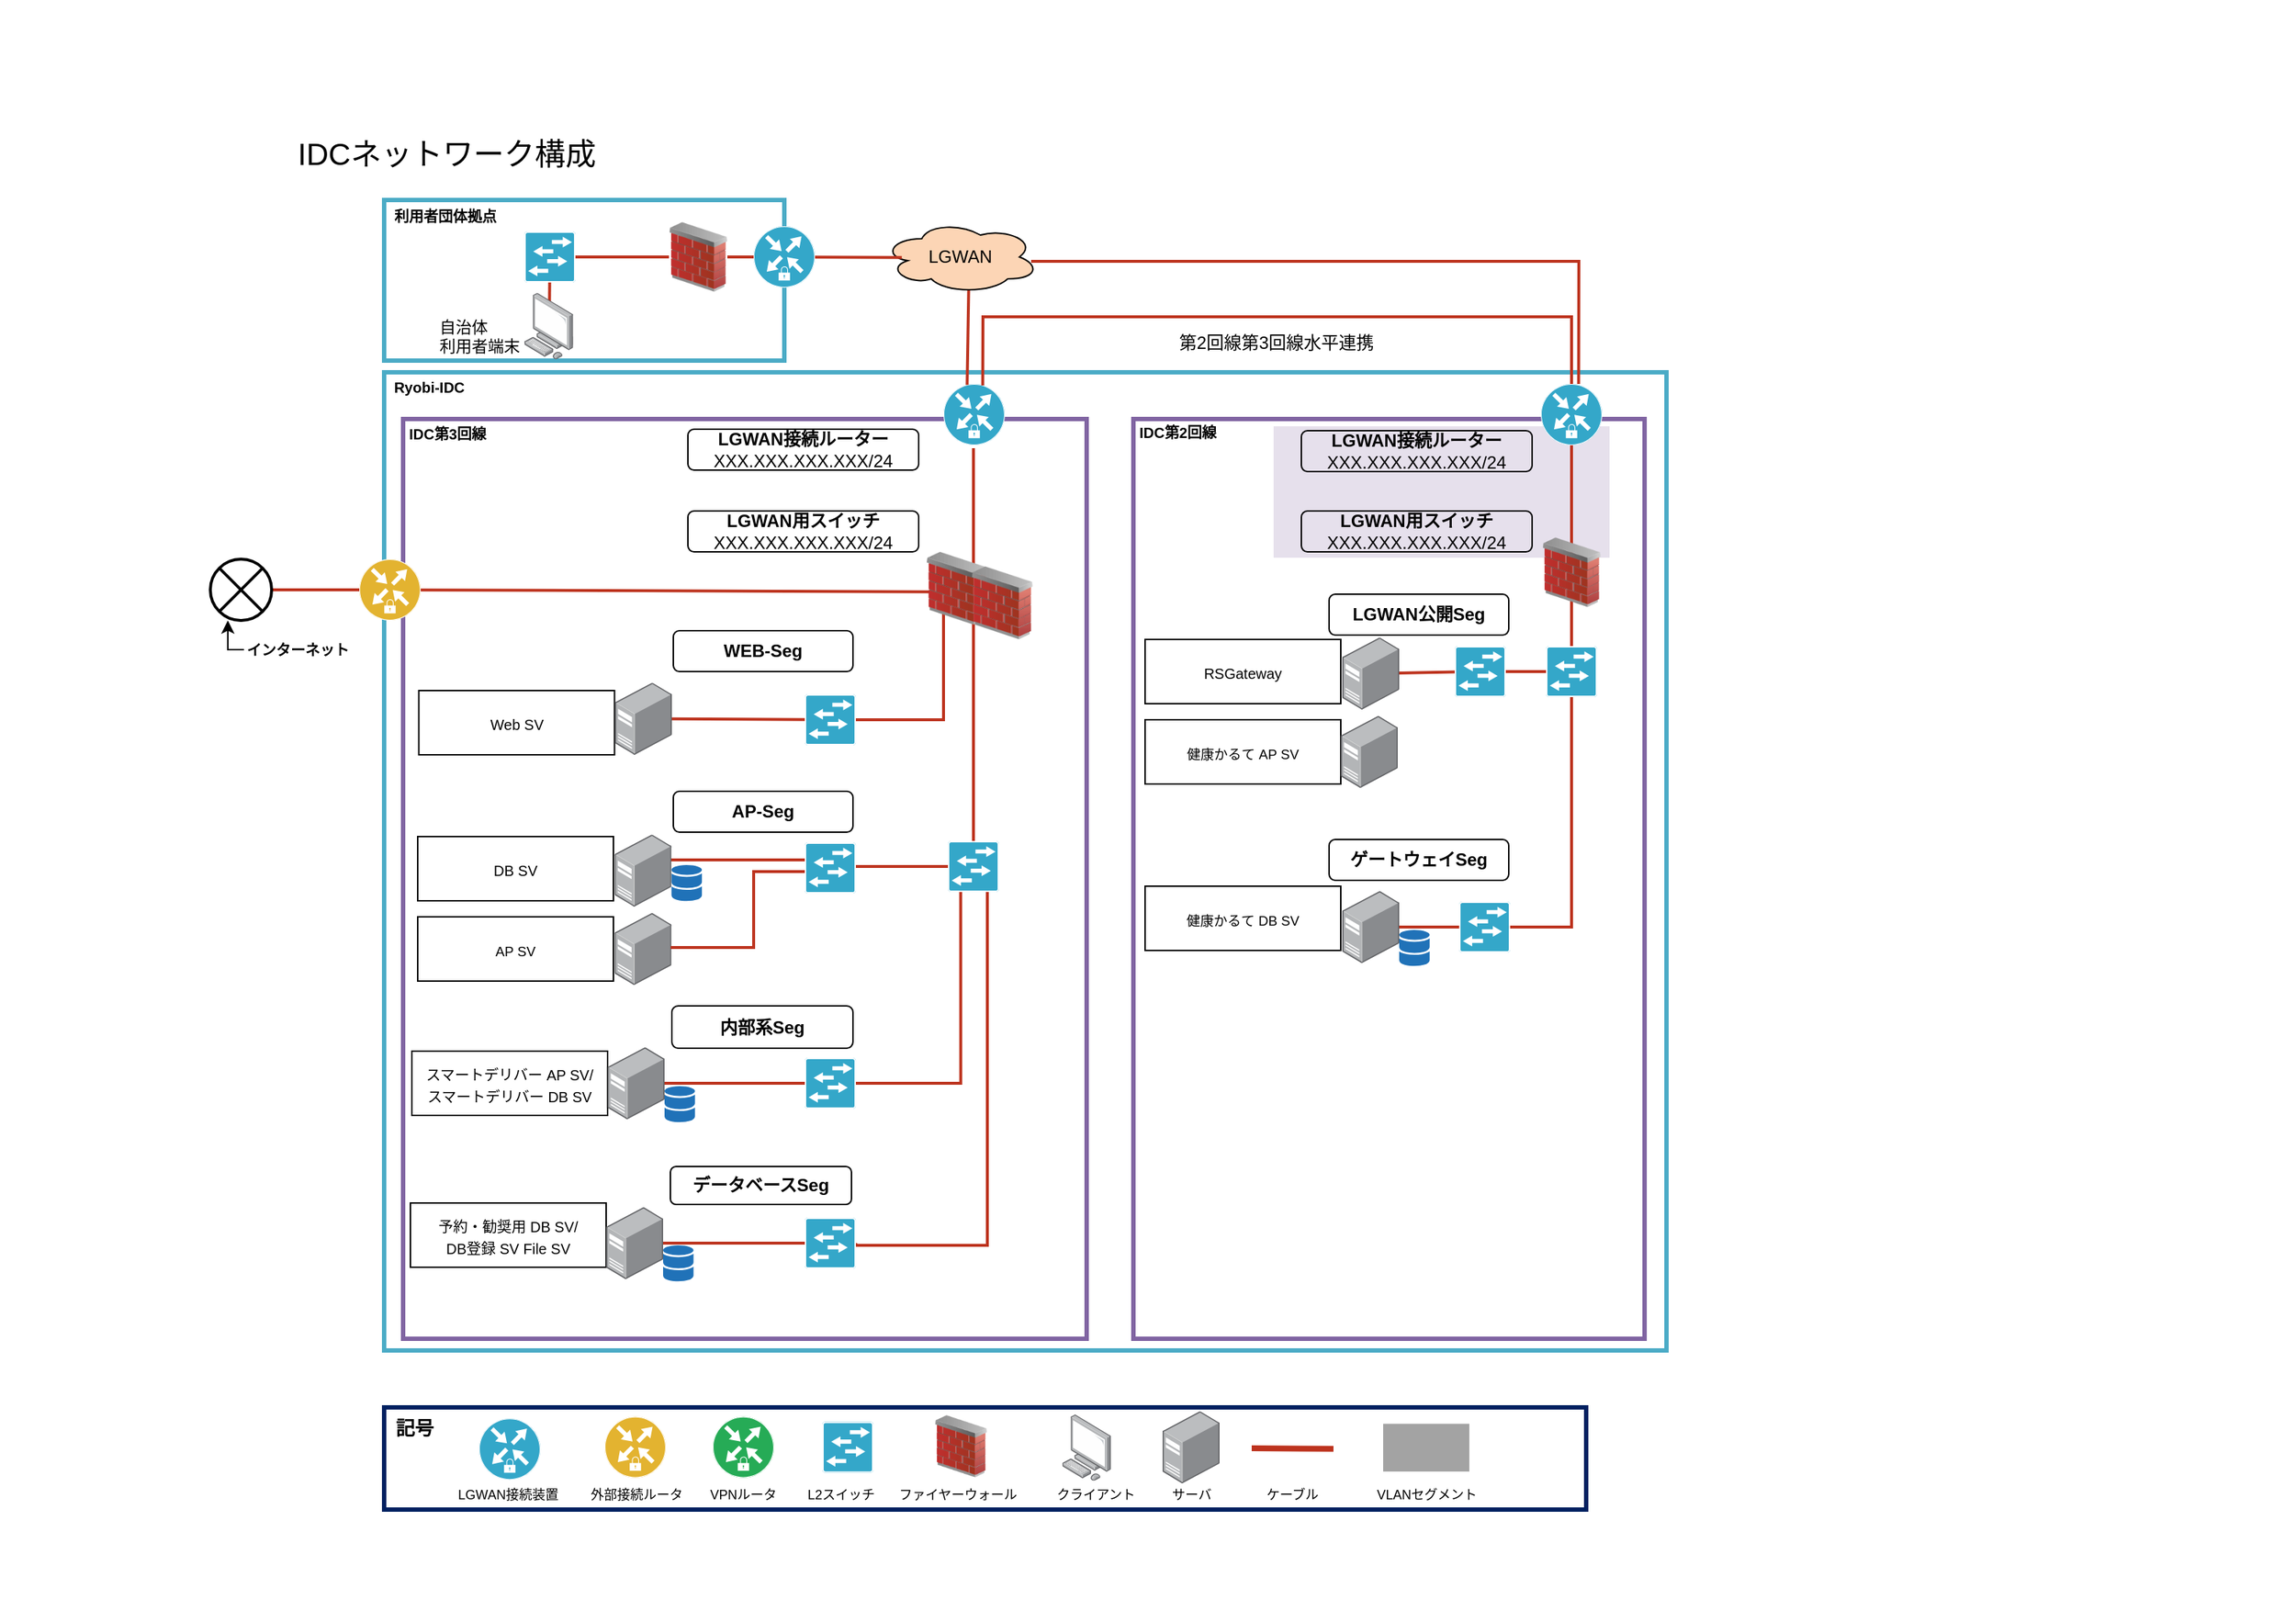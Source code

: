 <mxfile version="13.9.6" type="github" pages="2">
  <diagram id="RhNwpHxtQoxcASFuceVv" name="ページ1">
    <mxGraphModel dx="2591" dy="1541" grid="1" gridSize="10" guides="1" tooltips="1" connect="1" arrows="1" fold="1" page="1" pageScale="1" pageWidth="1169" pageHeight="827" math="0" shadow="0">
      <root>
        <mxCell id="0" />
        <mxCell id="6kTqmYZwAP6JfUDktnWI-184" value="background" style="locked=1;" parent="0" />
        <mxCell id="6kTqmYZwAP6JfUDktnWI-185" value="" style="rounded=0;whiteSpace=wrap;html=1;aspect=fixed;strokeColor=none;" parent="6kTqmYZwAP6JfUDktnWI-184" vertex="1">
          <mxGeometry x="-186" y="-77" width="1570.65" height="1110" as="geometry" />
        </mxCell>
        <mxCell id="1" style="locked=1;" parent="0" />
        <mxCell id="3" value="" style="rounded=0;whiteSpace=wrap;html=1;fillColor=#FFFFFF;strokeWidth=3;strokeColor=#4BABC6;" parent="1" vertex="1">
          <mxGeometry x="77" y="60" width="274" height="110" as="geometry" />
        </mxCell>
        <mxCell id="5" value="" style="rounded=0;whiteSpace=wrap;html=1;strokeColor=none;fillColor=#fcd5b5;" parent="1" vertex="1">
          <mxGeometry x="596" y="328" width="253" height="150" as="geometry" />
        </mxCell>
        <mxCell id="6" value="" style="rounded=0;whiteSpace=wrap;html=1;strokeColor=none;fillColor=#FF9900;" parent="1" vertex="1">
          <mxGeometry x="596" y="497" width="254" height="100" as="geometry" />
        </mxCell>
        <mxCell id="9" value="" style="rounded=0;whiteSpace=wrap;html=1;fillColor=#FFCCFF;strokeColor=none;" parent="1" vertex="1">
          <mxGeometry x="93.0" y="609" width="307" height="103" as="geometry" />
        </mxCell>
        <mxCell id="10" value="" style="rounded=0;whiteSpace=wrap;html=1;strokeColor=none;fillColor=#c6d9f1;" parent="1" vertex="1">
          <mxGeometry x="93" y="720" width="307" height="90" as="geometry" />
        </mxCell>
        <mxCell id="15" value="" style="rounded=0;whiteSpace=wrap;html=1;strokeWidth=3;strokeColor=#002060;" parent="1" vertex="1">
          <mxGeometry x="77" y="887" width="823" height="70" as="geometry" />
        </mxCell>
        <mxCell id="y5laJgX6Hfwe9KbcmbMU-190" value="" style="points=[[0.5,0,0],[1,0.5,0],[0.5,1,0],[0,0.5,0],[0.145,0.145,0],[0.856,0.145,0],[0.855,0.856,0],[0.145,0.855,0]];verticalLabelPosition=bottom;html=1;verticalAlign=top;aspect=fixed;align=center;pointerEvents=1;shape=mxgraph.cisco19.rect;prIcon=secure_router;strokeColor=#FFFFFF;fillColor=#E3B330;" parent="1" vertex="1">
          <mxGeometry x="228" y="893.3" width="42" height="42" as="geometry" />
        </mxCell>
        <mxCell id="y5laJgX6Hfwe9KbcmbMU-191" value="&lt;font style=&quot;font-size: 9px&quot;&gt;外部接続ルータ&lt;/font&gt;" style="text;html=1;strokeColor=none;fillColor=none;align=center;verticalAlign=middle;whiteSpace=wrap;rounded=0;" parent="1" vertex="1">
          <mxGeometry x="210.13" y="937.55" width="79.75" height="16" as="geometry" />
        </mxCell>
        <mxCell id="23" value="" style="group;movable=0;resizable=0;rotatable=0;deletable=0;editable=0;connectable=0;" parent="1" vertex="1" connectable="0">
          <mxGeometry x="88" y="210" width="870" height="640" as="geometry" />
        </mxCell>
        <mxCell id="24" value="" style="rounded=0;whiteSpace=wrap;html=1;strokeWidth=3;strokeColor=#4BABC6;" parent="23" vertex="1">
          <mxGeometry x="-11" y="-32" width="878" height="670" as="geometry" />
        </mxCell>
        <mxCell id="25" value="" style="group" parent="23" vertex="1" connectable="0">
          <mxGeometry width="756" height="627" as="geometry" />
        </mxCell>
        <mxCell id="22" value="" style="rounded=0;whiteSpace=wrap;html=1;fillColor=#FFFFFF;strokeWidth=3;strokeColor=none;" parent="25" vertex="1">
          <mxGeometry x="481" y="461.5" width="5" height="164" as="geometry" />
        </mxCell>
        <mxCell id="11" value="" style="rounded=0;whiteSpace=wrap;html=1;strokeColor=none;fillColor=#e6e0ec;" parent="25" vertex="1">
          <mxGeometry x="170" y="5" width="232" height="90" as="geometry" />
        </mxCell>
        <mxCell id="BV9cXCDJLeDw8SgGFLzF-201" value="" style="rounded=0;whiteSpace=wrap;html=1;strokeColor=none;fillColor=#DDFFCF;" parent="25" vertex="1">
          <mxGeometry x="5" y="253" width="307" height="137" as="geometry" />
        </mxCell>
        <mxCell id="BV9cXCDJLeDw8SgGFLzF-213" value="" style="rounded=0;whiteSpace=wrap;html=1;strokeColor=none;fillColor=#FFD3CC;" parent="25" vertex="1">
          <mxGeometry x="5" y="143" width="307" height="100" as="geometry" />
        </mxCell>
        <mxCell id="14" value="" style="rounded=0;whiteSpace=wrap;html=1;fillColor=#FFFFFF;strokeWidth=3;strokeColor=#8064a2;fontStyle=1" parent="23" vertex="1">
          <mxGeometry x="502" width="350" height="630" as="geometry" />
        </mxCell>
        <mxCell id="4" value="" style="rounded=0;whiteSpace=wrap;html=1;strokeColor=none;fillColor=#e6e0ec;" parent="23" vertex="1">
          <mxGeometry x="598" y="5" width="230" height="90" as="geometry" />
        </mxCell>
        <mxCell id="KoD9onx4wLSx8zvZh8x2-185" value="" style="rounded=0;whiteSpace=wrap;html=1;fillColor=#FFFFFF;strokeWidth=3;strokeColor=#8064a2;fontStyle=1" parent="23" vertex="1">
          <mxGeometry x="2" width="468" height="630" as="geometry" />
        </mxCell>
        <mxCell id="85" value="" style="points=[[0.5,0,0],[1,0.5,0],[0.5,1,0],[0,0.5,0],[0.145,0.145,0],[0.856,0.145,0],[0.855,0.856,0],[0.145,0.855,0]];verticalLabelPosition=bottom;html=1;verticalAlign=top;aspect=fixed;align=center;pointerEvents=1;shape=mxgraph.cisco19.rect;prIcon=secure_router;strokeColor=#FFFFFF;fillColor=#34A7C9;" parent="23" vertex="1">
          <mxGeometry x="372" y="-24" width="42" height="42" as="geometry" />
        </mxCell>
        <mxCell id="BV9cXCDJLeDw8SgGFLzF-243" value="" style="points=[[0.015,0.015,0],[0.985,0.015,0],[0.985,0.985,0],[0.015,0.985,0],[0.25,0,0],[0.5,0,0],[0.75,0,0],[1,0.25,0],[1,0.5,0],[1,0.75,0],[0.75,1,0],[0.5,1,0],[0.25,1,0],[0,0.75,0],[0,0.5,0],[0,0.25,0]];verticalLabelPosition=bottom;html=1;verticalAlign=top;aspect=fixed;align=center;pointerEvents=1;shape=mxgraph.cisco19.rect;prIcon=l2_switch;strokeColor=#FFFFFF;fillColor=#34A7C9;" parent="23" vertex="1">
          <mxGeometry x="375" y="289" width="35" height="35" as="geometry" />
        </mxCell>
        <mxCell id="26" value="オブジェクト" style="" parent="0" />
        <mxCell id="BV9cXCDJLeDw8SgGFLzF-218" style="edgeStyle=orthogonalEdgeStyle;rounded=0;orthogonalLoop=1;jettySize=auto;html=1;endArrow=none;endFill=0;strokeColor=#BD331E;strokeWidth=2;" parent="26" source="BV9cXCDJLeDw8SgGFLzF-197" edge="1">
          <mxGeometry relative="1" as="geometry">
            <mxPoint x="458" y="330" as="targetPoint" />
            <Array as="points">
              <mxPoint x="460" y="416" />
              <mxPoint x="460" y="330" />
              <mxPoint x="458" y="330" />
            </Array>
          </mxGeometry>
        </mxCell>
        <mxCell id="27" value="&lt;b&gt;LGWAN接続ルーター&lt;/b&gt;&lt;br&gt;XXX.XXX.XXX.XXX/24" style="rounded=1;whiteSpace=wrap;html=1;strokeWidth=1;fillColor=none;" parent="26" vertex="1">
          <mxGeometry x="285" y="217" width="158" height="28" as="geometry" />
        </mxCell>
        <mxCell id="28" value="&lt;b&gt;LGWAN用スイッチ&lt;/b&gt;&lt;br&gt;XXX.XXX.XXX.XXX/24" style="rounded=1;whiteSpace=wrap;html=1;strokeWidth=1;fillColor=none;" parent="26" vertex="1">
          <mxGeometry x="285" y="273" width="158" height="28" as="geometry" />
        </mxCell>
        <mxCell id="29" value="&lt;b&gt;内部系Seg&lt;/b&gt;" style="rounded=1;whiteSpace=wrap;html=1;strokeWidth=1;fillColor=none;" parent="26" vertex="1">
          <mxGeometry x="274" y="612" width="124" height="29" as="geometry" />
        </mxCell>
        <mxCell id="30" value="&lt;b&gt;データベースSeg&lt;/b&gt;" style="rounded=1;whiteSpace=wrap;html=1;strokeWidth=1;fillColor=none;" parent="26" vertex="1">
          <mxGeometry x="273" y="722" width="124" height="26" as="geometry" />
        </mxCell>
        <mxCell id="31" value="&lt;b&gt;LGWAN接続ルーター&lt;/b&gt;&lt;br&gt;XXX.XXX.XXX.XXX/24" style="rounded=1;whiteSpace=wrap;html=1;strokeWidth=1;fillColor=none;" parent="26" vertex="1">
          <mxGeometry x="705" y="218" width="158" height="28" as="geometry" />
        </mxCell>
        <mxCell id="32" value="&lt;b&gt;LGWAN用スイッチ&lt;/b&gt;&lt;br&gt;XXX.XXX.XXX.XXX/24" style="rounded=1;whiteSpace=wrap;html=1;strokeWidth=1;fillColor=none;" parent="26" vertex="1">
          <mxGeometry x="705" y="273" width="158" height="28" as="geometry" />
        </mxCell>
        <mxCell id="33" value="&lt;b&gt;LGWAN公開Seg&lt;/b&gt;" style="rounded=1;whiteSpace=wrap;html=1;strokeWidth=1;fillColor=none;" parent="26" vertex="1">
          <mxGeometry x="724" y="330" width="123" height="28" as="geometry" />
        </mxCell>
        <mxCell id="34" value="&lt;b&gt;ゲートウェイSeg&lt;/b&gt;" style="rounded=1;whiteSpace=wrap;html=1;strokeWidth=1;fillColor=none;" parent="26" vertex="1">
          <mxGeometry x="724" y="498" width="123" height="28" as="geometry" />
        </mxCell>
        <mxCell id="36" value="&lt;p style=&quot;line-height: normal ; margin: 0pt 0in ; text-indent: 0in ; direction: ltr ; unicode-bidi: embed ; word-break: normal&quot;&gt;&lt;span style=&quot;font-size: 7pt&quot;&gt;健康かるて &lt;/span&gt;&lt;span style=&quot;font-size: 7pt&quot;&gt;DB SV&lt;/span&gt;&lt;/p&gt;" style="rounded=0;whiteSpace=wrap;html=1;strokeColor=#000000;strokeWidth=1;fillColor=#FFFFFF;" parent="26" vertex="1">
          <mxGeometry x="598" y="530" width="134" height="44" as="geometry" />
        </mxCell>
        <mxCell id="37" value="&lt;p style=&quot;line-height: normal ; margin: 0pt 0in ; text-indent: 0in ; direction: ltr ; unicode-bidi: embed ; word-break: normal&quot;&gt;&lt;span style=&quot;font-size: 7pt&quot;&gt;健康かるて AP&lt;/span&gt;&lt;span style=&quot;font-size: 7pt&quot;&gt;&amp;nbsp;SV&lt;/span&gt;&lt;/p&gt;" style="rounded=0;whiteSpace=wrap;html=1;strokeColor=#000000;strokeWidth=1;fillColor=#FFFFFF;" parent="26" vertex="1">
          <mxGeometry x="598" y="416" width="134" height="44" as="geometry" />
        </mxCell>
        <mxCell id="38" value="&lt;p style=&quot;line-height: normal ; margin: 0pt 0in ; text-indent: 0in ; direction: ltr ; unicode-bidi: embed ; word-break: normal&quot;&gt;&lt;font size=&quot;1&quot;&gt;RSGateway&lt;/font&gt;&lt;/p&gt;" style="rounded=0;whiteSpace=wrap;html=1;strokeColor=#000000;strokeWidth=1;fillColor=#FFFFFF;" parent="26" vertex="1">
          <mxGeometry x="598" y="361" width="134" height="44" as="geometry" />
        </mxCell>
        <mxCell id="40" value="&lt;p style=&quot;line-height: normal ; margin: 0pt 0in ; text-indent: 0in ; direction: ltr ; unicode-bidi: embed ; word-break: normal&quot;&gt;&lt;font size=&quot;1&quot;&gt;予約・勧奨用 DB SV/&lt;br&gt;DB登録 SV File SV&lt;/font&gt;&lt;/p&gt;" style="rounded=0;whiteSpace=wrap;html=1;strokeColor=#000000;strokeWidth=1;fillColor=#FFFFFF;" parent="26" vertex="1">
          <mxGeometry x="95" y="747" width="134" height="44" as="geometry" />
        </mxCell>
        <mxCell id="41" value="&lt;p style=&quot;line-height: normal ; margin: 0pt 0in ; text-indent: 0in ; direction: ltr ; unicode-bidi: embed ; word-break: normal&quot;&gt;&lt;font size=&quot;1&quot;&gt;スマートデリバー AP SV/&lt;br&gt;スマートデリバー DB SV&lt;/font&gt;&lt;/p&gt;" style="rounded=0;whiteSpace=wrap;html=1;strokeColor=#000000;strokeWidth=1;fillColor=#FFFFFF;" parent="26" vertex="1">
          <mxGeometry x="96" y="643" width="134" height="44" as="geometry" />
        </mxCell>
        <mxCell id="42" value="&lt;font style=&quot;font-size: 10px&quot;&gt;&lt;b&gt;利用者団体拠点&lt;/b&gt;&lt;/font&gt;" style="text;html=1;strokeColor=none;fillColor=none;align=center;verticalAlign=middle;whiteSpace=wrap;rounded=0;" parent="26" vertex="1">
          <mxGeometry x="79" y="61" width="80" height="20" as="geometry" />
        </mxCell>
        <mxCell id="43" value="&lt;font style=&quot;font-size: 10px&quot;&gt;&lt;b&gt;Ryobi-IDC&lt;/b&gt;&lt;/font&gt;" style="text;html=1;strokeColor=none;fillColor=none;align=center;verticalAlign=middle;whiteSpace=wrap;rounded=0;" parent="26" vertex="1">
          <mxGeometry x="79" y="180" width="58" height="16" as="geometry" />
        </mxCell>
        <mxCell id="44" value="&lt;font style=&quot;font-size: 11px&quot;&gt;自治体&lt;br&gt;&lt;div&gt;&lt;span&gt;利用者端末&lt;/span&gt;&lt;/div&gt;&lt;/font&gt;" style="text;html=1;strokeColor=none;fillColor=none;align=left;verticalAlign=middle;whiteSpace=wrap;rounded=0;" parent="26" vertex="1">
          <mxGeometry x="113" y="143" width="62" height="20" as="geometry" />
        </mxCell>
        <mxCell id="45" value="&lt;font style=&quot;font-size: 10px&quot;&gt;&lt;b&gt;IDC第3回線&lt;/b&gt;&lt;/font&gt;" style="text;html=1;strokeColor=none;fillColor=none;align=center;verticalAlign=middle;whiteSpace=wrap;rounded=0;" parent="26" vertex="1">
          <mxGeometry x="90.25" y="212" width="60.75" height="16" as="geometry" />
        </mxCell>
        <mxCell id="46" value="&lt;font style=&quot;font-size: 10px&quot;&gt;&lt;b&gt;IDC第2回線&lt;/b&gt;&lt;/font&gt;" style="text;html=1;strokeColor=none;fillColor=none;align=center;verticalAlign=middle;whiteSpace=wrap;rounded=0;" parent="26" vertex="1">
          <mxGeometry x="593" y="211" width="55" height="16" as="geometry" />
        </mxCell>
        <mxCell id="47" value="&lt;font style=&quot;font-size: 21px&quot;&gt;IDCネットワーク構成&lt;/font&gt;" style="text;html=1;strokeColor=none;fillColor=none;align=center;verticalAlign=middle;whiteSpace=wrap;rounded=0;" parent="26" vertex="1">
          <mxGeometry x="15" y="20" width="210" height="16" as="geometry" />
        </mxCell>
        <mxCell id="48" value="&lt;font style=&quot;font-size: 12px&quot;&gt;第2回線第3回線水平連携&lt;/font&gt;" style="text;html=1;strokeColor=none;fillColor=none;align=center;verticalAlign=middle;whiteSpace=wrap;rounded=0;" parent="26" vertex="1">
          <mxGeometry x="618" y="150" width="140" height="16" as="geometry" />
        </mxCell>
        <mxCell id="108" style="rounded=0;orthogonalLoop=1;jettySize=auto;html=1;entryX=0;entryY=0.5;entryDx=0;entryDy=0;entryPerimeter=0;strokeColor=#BD331E;strokeWidth=2;endArrow=none;endFill=0;" parent="26" source="146" target="89" edge="1">
          <mxGeometry relative="1" as="geometry">
            <mxPoint x="273" y="665" as="sourcePoint" />
          </mxGeometry>
        </mxCell>
        <mxCell id="175" style="edgeStyle=none;rounded=0;orthogonalLoop=1;jettySize=auto;html=1;entryX=0.615;entryY=-0.001;entryDx=0;entryDy=0;entryPerimeter=0;sourcePerimeterSpacing=0;endArrow=none;endFill=0;strokeColor=#BD331E;strokeWidth=2;" parent="26" target="86" edge="1">
          <mxGeometry relative="1" as="geometry">
            <Array as="points">
              <mxPoint x="895" y="102" />
            </Array>
            <mxPoint x="520" y="102" as="sourcePoint" />
          </mxGeometry>
        </mxCell>
        <mxCell id="83" value="" style="points=[[0.5,0,0],[1,0.5,0],[0.5,1,0],[0,0.5,0],[0.145,0.145,0],[0.856,0.145,0],[0.855,0.856,0],[0.145,0.855,0]];verticalLabelPosition=bottom;html=1;verticalAlign=top;aspect=fixed;align=center;pointerEvents=1;shape=mxgraph.cisco19.rect;prIcon=secure_router;strokeColor=#FFFFFF;fillColor=#34A7C9;" parent="26" vertex="1">
          <mxGeometry x="330" y="78" width="42" height="42" as="geometry" />
        </mxCell>
        <mxCell id="154" style="edgeStyle=none;rounded=0;orthogonalLoop=1;jettySize=auto;html=1;sourcePerimeterSpacing=0;endArrow=none;endFill=0;strokeColor=#BD331E;strokeWidth=2;entryX=0.5;entryY=0;entryDx=0;entryDy=0;entryPerimeter=0;" parent="26" target="BV9cXCDJLeDw8SgGFLzF-243" edge="1">
          <mxGeometry relative="1" as="geometry">
            <mxPoint x="480" y="495" as="targetPoint" />
            <mxPoint x="480.5" y="230" as="sourcePoint" />
          </mxGeometry>
        </mxCell>
        <mxCell id="155" style="edgeStyle=none;rounded=0;orthogonalLoop=1;jettySize=auto;html=1;entryX=0.5;entryY=0;entryDx=0;entryDy=0;entryPerimeter=0;sourcePerimeterSpacing=0;endArrow=none;endFill=0;strokeColor=#BD331E;strokeWidth=2;exitX=0.639;exitY=0.024;exitDx=0;exitDy=0;exitPerimeter=0;" parent="26" source="85" target="86" edge="1">
          <mxGeometry relative="1" as="geometry">
            <Array as="points">
              <mxPoint x="487" y="140" />
              <mxPoint x="890" y="140" />
            </Array>
          </mxGeometry>
        </mxCell>
        <mxCell id="171" style="edgeStyle=none;rounded=0;orthogonalLoop=1;jettySize=auto;html=1;sourcePerimeterSpacing=0;endArrow=none;endFill=0;strokeColor=#BD331E;strokeWidth=2;exitX=0.385;exitY=0.016;exitDx=0;exitDy=0;exitPerimeter=0;entryX=0.55;entryY=0.95;entryDx=0;entryDy=0;entryPerimeter=0;" parent="26" source="85" target="170" edge="1">
          <mxGeometry relative="1" as="geometry" />
        </mxCell>
        <mxCell id="86" value="" style="points=[[0.5,0,0],[1,0.5,0],[0.5,1,0],[0,0.5,0],[0.145,0.145,0],[0.856,0.145,0],[0.855,0.856,0],[0.145,0.855,0]];verticalLabelPosition=bottom;html=1;verticalAlign=top;aspect=fixed;align=center;pointerEvents=1;shape=mxgraph.cisco19.rect;prIcon=secure_router;strokeColor=#FFFFFF;fillColor=#34A7C9;" parent="26" vertex="1">
          <mxGeometry x="869" y="186" width="42" height="42" as="geometry" />
        </mxCell>
        <mxCell id="110" style="edgeStyle=orthogonalEdgeStyle;rounded=0;orthogonalLoop=1;jettySize=auto;html=1;endArrow=none;endFill=0;strokeWidth=2;strokeColor=#BD331E;entryX=1;entryY=0.5;entryDx=0;entryDy=0;entryPerimeter=0;" parent="26" source="BV9cXCDJLeDw8SgGFLzF-243" target="90" edge="1">
          <mxGeometry relative="1" as="geometry">
            <Array as="points">
              <mxPoint x="490" y="776" />
              <mxPoint x="400" y="776" />
            </Array>
            <mxPoint x="480" y="530" as="sourcePoint" />
            <mxPoint x="412" y="776" as="targetPoint" />
          </mxGeometry>
        </mxCell>
        <mxCell id="BV9cXCDJLeDw8SgGFLzF-214" style="edgeStyle=orthogonalEdgeStyle;rounded=0;orthogonalLoop=1;jettySize=auto;html=1;entryX=0.25;entryY=1;entryDx=0;entryDy=0;entryPerimeter=0;endArrow=none;endFill=0;strokeColor=#BD331E;strokeWidth=2;" parent="26" source="89" target="BV9cXCDJLeDw8SgGFLzF-243" edge="1">
          <mxGeometry relative="1" as="geometry">
            <mxPoint x="457.75" y="535" as="targetPoint" />
          </mxGeometry>
        </mxCell>
        <mxCell id="89" value="" style="points=[[0.015,0.015,0],[0.985,0.015,0],[0.985,0.985,0],[0.015,0.985,0],[0.25,0,0],[0.5,0,0],[0.75,0,0],[1,0.25,0],[1,0.5,0],[1,0.75,0],[0.75,1,0],[0.5,1,0],[0.25,1,0],[0,0.75,0],[0,0.5,0],[0,0.25,0]];verticalLabelPosition=bottom;html=1;verticalAlign=top;aspect=fixed;align=center;pointerEvents=1;shape=mxgraph.cisco19.rect;prIcon=l2_switch;strokeColor=#FFFFFF;fillColor=#34A7C9;" parent="26" vertex="1">
          <mxGeometry x="365" y="647.5" width="35" height="35" as="geometry" />
        </mxCell>
        <mxCell id="111" style="rounded=0;orthogonalLoop=1;jettySize=auto;html=1;endArrow=none;endFill=0;strokeColor=#BD331E;strokeWidth=2;" parent="26" source="90" target="145" edge="1">
          <mxGeometry relative="1" as="geometry">
            <mxPoint x="273" y="768.5" as="targetPoint" />
          </mxGeometry>
        </mxCell>
        <mxCell id="90" value="" style="points=[[0.015,0.015,0],[0.985,0.015,0],[0.985,0.985,0],[0.015,0.985,0],[0.25,0,0],[0.5,0,0],[0.75,0,0],[1,0.25,0],[1,0.5,0],[1,0.75,0],[0.75,1,0],[0.5,1,0],[0.25,1,0],[0,0.75,0],[0,0.5,0],[0,0.25,0]];verticalLabelPosition=bottom;html=1;verticalAlign=top;aspect=fixed;align=center;pointerEvents=1;shape=mxgraph.cisco19.rect;prIcon=l2_switch;strokeColor=#FFFFFF;fillColor=#34A7C9;" parent="26" vertex="1">
          <mxGeometry x="365" y="757" width="35" height="35" as="geometry" />
        </mxCell>
        <mxCell id="143" style="edgeStyle=none;rounded=0;orthogonalLoop=1;jettySize=auto;html=1;sourcePerimeterSpacing=0;endArrow=none;endFill=0;strokeColor=#BD331E;strokeWidth=2;" parent="26" source="94" target="141" edge="1">
          <mxGeometry relative="1" as="geometry" />
        </mxCell>
        <mxCell id="130" style="edgeStyle=none;rounded=0;orthogonalLoop=1;jettySize=auto;html=1;endArrow=none;endFill=0;strokeColor=#BD331E;strokeWidth=2;" parent="26" source="95" target="96" edge="1">
          <mxGeometry relative="1" as="geometry" />
        </mxCell>
        <mxCell id="95" value="" style="points=[[0.015,0.015,0],[0.985,0.015,0],[0.985,0.985,0],[0.015,0.985,0],[0.25,0,0],[0.5,0,0],[0.75,0,0],[1,0.25,0],[1,0.5,0],[1,0.75,0],[0.75,1,0],[0.5,1,0],[0.25,1,0],[0,0.75,0],[0,0.5,0],[0,0.25,0]];verticalLabelPosition=bottom;html=1;verticalAlign=top;aspect=fixed;align=center;pointerEvents=1;shape=mxgraph.cisco19.rect;prIcon=l2_switch;strokeColor=#FFFFFF;fillColor=#34A7C9;" parent="26" vertex="1">
          <mxGeometry x="810" y="365.5" width="35" height="35" as="geometry" />
        </mxCell>
        <mxCell id="131" style="edgeStyle=orthogonalEdgeStyle;rounded=0;orthogonalLoop=1;jettySize=auto;html=1;endArrow=none;endFill=0;strokeColor=#BD331E;strokeWidth=2;" parent="26" source="96" target="94" edge="1">
          <mxGeometry relative="1" as="geometry">
            <Array as="points">
              <mxPoint x="890" y="558" />
              <mxPoint x="834" y="558" />
            </Array>
          </mxGeometry>
        </mxCell>
        <mxCell id="150" style="edgeStyle=none;rounded=0;orthogonalLoop=1;jettySize=auto;html=1;sourcePerimeterSpacing=0;endArrow=none;endFill=0;strokeColor=#BD331E;strokeWidth=2;" parent="26" source="96" target="86" edge="1">
          <mxGeometry relative="1" as="geometry" />
        </mxCell>
        <mxCell id="96" value="" style="points=[[0.015,0.015,0],[0.985,0.015,0],[0.985,0.985,0],[0.015,0.985,0],[0.25,0,0],[0.5,0,0],[0.75,0,0],[1,0.25,0],[1,0.5,0],[1,0.75,0],[0.75,1,0],[0.5,1,0],[0.25,1,0],[0,0.75,0],[0,0.5,0],[0,0.25,0]];verticalLabelPosition=bottom;html=1;verticalAlign=top;aspect=fixed;align=center;pointerEvents=1;shape=mxgraph.cisco19.rect;prIcon=l2_switch;strokeColor=#FFFFFF;fillColor=#34A7C9;" parent="26" vertex="1">
          <mxGeometry x="872.5" y="365.5" width="35" height="35" as="geometry" />
        </mxCell>
        <mxCell id="115" style="edgeStyle=none;rounded=0;orthogonalLoop=1;jettySize=auto;html=1;endArrow=none;endFill=0;strokeColor=#BD331E;strokeWidth=2;" parent="26" source="97" target="98" edge="1">
          <mxGeometry relative="1" as="geometry" />
        </mxCell>
        <mxCell id="166" style="edgeStyle=none;rounded=0;orthogonalLoop=1;jettySize=auto;html=1;sourcePerimeterSpacing=0;endArrow=none;endFill=0;strokeColor=#BD331E;strokeWidth=2;entryX=0.511;entryY=0.375;entryDx=0;entryDy=0;entryPerimeter=0;" parent="26" source="97" target="165" edge="1">
          <mxGeometry relative="1" as="geometry" />
        </mxCell>
        <mxCell id="97" value="" style="points=[[0.015,0.015,0],[0.985,0.015,0],[0.985,0.985,0],[0.015,0.985,0],[0.25,0,0],[0.5,0,0],[0.75,0,0],[1,0.25,0],[1,0.5,0],[1,0.75,0],[0.75,1,0],[0.5,1,0],[0.25,1,0],[0,0.75,0],[0,0.5,0],[0,0.25,0]];verticalLabelPosition=bottom;html=1;verticalAlign=top;aspect=fixed;align=center;pointerEvents=1;shape=mxgraph.cisco19.rect;prIcon=l2_switch;fillColor=#34A7C9;strokeColor=#FFFFFF;" parent="26" vertex="1">
          <mxGeometry x="173" y="81.5" width="35" height="35" as="geometry" />
        </mxCell>
        <mxCell id="116" style="edgeStyle=none;rounded=0;orthogonalLoop=1;jettySize=auto;html=1;entryX=0;entryY=0.5;entryDx=0;entryDy=0;entryPerimeter=0;endArrow=none;endFill=0;strokeColor=#BD331E;strokeWidth=2;" parent="26" source="98" target="83" edge="1">
          <mxGeometry relative="1" as="geometry" />
        </mxCell>
        <mxCell id="98" value="" style="image;html=1;image=img/lib/clip_art/networking/Firewall_02_128x128.png;strokeColor=#FFFFFF;strokeWidth=1;fillColor=#34A7C9;gradientColor=none;flipH=1;" parent="26" vertex="1">
          <mxGeometry x="272" y="74" width="40" height="50" as="geometry" />
        </mxCell>
        <mxCell id="123" value="" style="points=[];aspect=fixed;html=1;align=center;shadow=0;dashed=0;image;image=img/lib/allied_telesis/computer_and_terminals/Server_Desktop.svg;strokeColor=#FFFFFF;strokeWidth=1;fillColor=#34A7C9;gradientColor=none;" parent="26" vertex="1">
          <mxGeometry x="732" y="413.29" width="39" height="49.43" as="geometry" />
        </mxCell>
        <mxCell id="129" style="edgeStyle=none;rounded=0;orthogonalLoop=1;jettySize=auto;html=1;endArrow=none;endFill=0;strokeColor=#BD331E;strokeWidth=2;" parent="26" source="124" target="95" edge="1">
          <mxGeometry relative="1" as="geometry" />
        </mxCell>
        <mxCell id="124" value="" style="points=[];aspect=fixed;html=1;align=center;shadow=0;dashed=0;image;image=img/lib/allied_telesis/computer_and_terminals/Server_Desktop.svg;strokeColor=#FFFFFF;strokeWidth=1;fillColor=#34A7C9;gradientColor=none;" parent="26" vertex="1">
          <mxGeometry x="733" y="359.57" width="39" height="49.43" as="geometry" />
        </mxCell>
        <mxCell id="135" value="" style="points=[[0.015,0.015,0],[0.985,0.015,0],[0.985,0.985,0],[0.015,0.985,0],[0.25,0,0],[0.5,0,0],[0.75,0,0],[1,0.25,0],[1,0.5,0],[1,0.75,0],[0.75,1,0],[0.5,1,0],[0.25,1,0],[0,0.75,0],[0,0.5,0],[0,0.25,0]];verticalLabelPosition=bottom;html=1;verticalAlign=top;aspect=fixed;align=center;pointerEvents=1;shape=mxgraph.cisco19.rect;prIcon=l2_switch;strokeColor=#FFFFFF;fillColor=#34A7C9;" parent="26" vertex="1">
          <mxGeometry x="377" y="896.8" width="35" height="35" as="geometry" />
        </mxCell>
        <mxCell id="136" value="" style="points=[];aspect=fixed;html=1;align=center;shadow=0;dashed=0;image;image=img/lib/allied_telesis/computer_and_terminals/Server_Desktop.svg;strokeColor=#FFFFFF;strokeWidth=1;fillColor=#34A7C9;gradientColor=none;" parent="26" vertex="1">
          <mxGeometry x="610" y="889.585" width="39" height="49.43" as="geometry" />
        </mxCell>
        <mxCell id="137" value="" style="points=[[0.5,0,0],[1,0.5,0],[0.5,1,0],[0,0.5,0],[0.145,0.145,0],[0.856,0.145,0],[0.855,0.856,0],[0.145,0.855,0]];verticalLabelPosition=bottom;html=1;verticalAlign=top;aspect=fixed;align=center;pointerEvents=1;shape=mxgraph.cisco19.rect;prIcon=secure_router;strokeColor=#FFFFFF;fillColor=#26AB56;" parent="26" vertex="1">
          <mxGeometry x="302" y="893.3" width="42" height="42" as="geometry" />
        </mxCell>
        <mxCell id="138" value="" style="image;html=1;image=img/lib/clip_art/networking/Firewall_02_128x128.png;strokeColor=#FFFFFF;strokeWidth=1;fillColor=#34A7C9;gradientColor=none;flipH=1;" parent="26" vertex="1">
          <mxGeometry x="454" y="891.3" width="35.76" height="44.7" as="geometry" />
        </mxCell>
        <mxCell id="139" style="edgeStyle=none;rounded=0;orthogonalLoop=1;jettySize=auto;html=1;endArrow=none;endFill=0;strokeColor=#BD331E;strokeWidth=4;sourcePerimeterSpacing=0;" parent="26" edge="1">
          <mxGeometry relative="1" as="geometry">
            <mxPoint x="671" y="915" as="sourcePoint" />
            <mxPoint x="727" y="915.36" as="targetPoint" />
          </mxGeometry>
        </mxCell>
        <mxCell id="140" value="" style="rounded=0;whiteSpace=wrap;html=1;strokeWidth=1;gradientColor=none;strokeColor=none;fillColor=#A3A3A3;" parent="26" vertex="1">
          <mxGeometry x="761" y="898.24" width="59" height="32.7" as="geometry" />
        </mxCell>
        <mxCell id="141" value="" style="points=[];aspect=fixed;html=1;align=center;shadow=0;dashed=0;image;image=img/lib/allied_telesis/computer_and_terminals/Server_Desktop.svg;strokeColor=#FFFFFF;strokeWidth=1;fillColor=#34A7C9;gradientColor=none;" parent="26" vertex="1">
          <mxGeometry x="733" y="533.29" width="39" height="49.43" as="geometry" />
        </mxCell>
        <mxCell id="145" value="" style="points=[];aspect=fixed;html=1;align=center;shadow=0;dashed=0;image;image=img/lib/allied_telesis/computer_and_terminals/Server_Desktop.svg;strokeColor=#FFFFFF;strokeWidth=1;fillColor=#34A7C9;gradientColor=none;" parent="26" vertex="1">
          <mxGeometry x="229" y="749.79" width="39" height="49.43" as="geometry" />
        </mxCell>
        <mxCell id="146" value="" style="points=[];aspect=fixed;html=1;align=center;shadow=0;dashed=0;image;image=img/lib/allied_telesis/computer_and_terminals/Server_Desktop.svg;strokeColor=#FFFFFF;strokeWidth=1;fillColor=#34A7C9;gradientColor=none;" parent="26" vertex="1">
          <mxGeometry x="230" y="640.28" width="39" height="49.43" as="geometry" />
        </mxCell>
        <mxCell id="99" value="" style="image;html=1;image=img/lib/clip_art/networking/Firewall_02_128x128.png;strokeColor=#FFFFFF;strokeWidth=1;fillColor=#34A7C9;gradientColor=none;flipH=1;" parent="26" vertex="1">
          <mxGeometry x="870" y="290" width="40" height="50" as="geometry" />
        </mxCell>
        <mxCell id="156" value="" style="shadow=0;dashed=0;html=1;strokeColor=none;labelPosition=center;verticalLabelPosition=bottom;verticalAlign=top;outlineConnect=0;align=center;shape=mxgraph.office.databases.database_mini_2;fillColor=#2072B8;" parent="26" vertex="1">
          <mxGeometry x="269" y="667" width="20.83" height="25" as="geometry" />
        </mxCell>
        <mxCell id="157" value="" style="shadow=0;dashed=0;html=1;strokeColor=none;labelPosition=center;verticalLabelPosition=bottom;verticalAlign=top;outlineConnect=0;align=center;shape=mxgraph.office.databases.database_mini_2;fillColor=#2072B8;" parent="26" vertex="1">
          <mxGeometry x="268" y="776" width="20.83" height="25" as="geometry" />
        </mxCell>
        <mxCell id="158" value="" style="shadow=0;dashed=0;html=1;strokeColor=none;labelPosition=center;verticalLabelPosition=bottom;verticalAlign=top;outlineConnect=0;align=center;shape=mxgraph.office.databases.database_mini_2;fillColor=#2072B8;" parent="26" vertex="1">
          <mxGeometry x="772" y="560" width="20.83" height="25" as="geometry" />
        </mxCell>
        <mxCell id="159" value="" style="points=[[0.5,0,0],[1,0.5,0],[0.5,1,0],[0,0.5,0],[0.145,0.145,0],[0.856,0.145,0],[0.855,0.856,0],[0.145,0.855,0]];verticalLabelPosition=bottom;html=1;verticalAlign=top;aspect=fixed;align=center;pointerEvents=1;shape=mxgraph.cisco19.rect;prIcon=secure_router;strokeColor=#FFFFFF;fillColor=#34A7C9;" parent="26" vertex="1">
          <mxGeometry x="142" y="894.65" width="42" height="42" as="geometry" />
        </mxCell>
        <mxCell id="161" value="" style="points=[];aspect=fixed;html=1;align=center;shadow=0;dashed=0;image;image=img/lib/allied_telesis/computer_and_terminals/Personal_Computer.svg;strokeColor=#FFFFFF;strokeWidth=1;fillColor=#A3A3A3;gradientColor=none;" parent="26" vertex="1">
          <mxGeometry x="541.27" y="891.925" width="33.45" height="45.33" as="geometry" />
        </mxCell>
        <mxCell id="165" value="" style="points=[];aspect=fixed;html=1;align=center;shadow=0;dashed=0;image;image=img/lib/allied_telesis/computer_and_terminals/Personal_Computer.svg;strokeColor=#FFFFFF;strokeWidth=1;fillColor=#A3A3A3;gradientColor=none;" parent="26" vertex="1">
          <mxGeometry x="173.0" y="123.67" width="33.45" height="45.33" as="geometry" />
        </mxCell>
        <mxCell id="94" value="" style="points=[[0.015,0.015,0],[0.985,0.015,0],[0.985,0.985,0],[0.015,0.985,0],[0.25,0,0],[0.5,0,0],[0.75,0,0],[1,0.25,0],[1,0.5,0],[1,0.75,0],[0.75,1,0],[0.5,1,0],[0.25,1,0],[0,0.75,0],[0,0.5,0],[0,0.25,0]];verticalLabelPosition=bottom;html=1;verticalAlign=top;aspect=fixed;align=center;pointerEvents=1;shape=mxgraph.cisco19.rect;prIcon=l2_switch;strokeColor=#FFFFFF;fillColor=#34A7C9;" parent="26" vertex="1">
          <mxGeometry x="813" y="540.5" width="35" height="35" as="geometry" />
        </mxCell>
        <mxCell id="176" value="&lt;b&gt;&lt;font style=&quot;font-size: 13px&quot;&gt;記号&lt;/font&gt;&lt;/b&gt;" style="text;html=1;strokeColor=none;fillColor=none;align=center;verticalAlign=middle;whiteSpace=wrap;rounded=0;" parent="26" vertex="1">
          <mxGeometry x="79" y="893.3" width="38" height="16" as="geometry" />
        </mxCell>
        <mxCell id="177" value="&lt;font style=&quot;font-size: 9px&quot;&gt;LGWAN接続装置&lt;/font&gt;" style="text;html=1;strokeColor=none;fillColor=none;align=center;verticalAlign=middle;whiteSpace=wrap;rounded=0;" parent="26" vertex="1">
          <mxGeometry x="120" y="937.55" width="84" height="16" as="geometry" />
        </mxCell>
        <mxCell id="178" value="&lt;font style=&quot;font-size: 9px&quot;&gt;VPNルータ&lt;/font&gt;" style="text;html=1;strokeColor=none;fillColor=none;align=center;verticalAlign=middle;whiteSpace=wrap;rounded=0;" parent="26" vertex="1">
          <mxGeometry x="296.25" y="937.55" width="53.5" height="16" as="geometry" />
        </mxCell>
        <mxCell id="179" value="&lt;font style=&quot;font-size: 9px&quot;&gt;L2スイッチ&lt;/font&gt;" style="text;html=1;strokeColor=none;fillColor=none;align=center;verticalAlign=middle;whiteSpace=wrap;rounded=0;" parent="26" vertex="1">
          <mxGeometry x="360" y="937.55" width="59.75" height="16" as="geometry" />
        </mxCell>
        <mxCell id="180" value="&lt;font style=&quot;font-size: 9px&quot;&gt;ファイヤーウォール&lt;/font&gt;" style="text;html=1;strokeColor=none;fillColor=none;align=center;verticalAlign=middle;whiteSpace=wrap;rounded=0;" parent="26" vertex="1">
          <mxGeometry x="420" y="937.55" width="100" height="16" as="geometry" />
        </mxCell>
        <mxCell id="181" value="&lt;font style=&quot;font-size: 9px&quot;&gt;クライアント&lt;/font&gt;" style="text;html=1;strokeColor=none;fillColor=none;align=center;verticalAlign=middle;whiteSpace=wrap;rounded=0;" parent="26" vertex="1">
          <mxGeometry x="528.99" y="937.55" width="71.01" height="16" as="geometry" />
        </mxCell>
        <mxCell id="182" value="&lt;font style=&quot;font-size: 9px&quot;&gt;サーバ&lt;/font&gt;" style="text;html=1;strokeColor=none;fillColor=none;align=center;verticalAlign=middle;whiteSpace=wrap;rounded=0;" parent="26" vertex="1">
          <mxGeometry x="612.5" y="937.55" width="34" height="16" as="geometry" />
        </mxCell>
        <mxCell id="183" value="&lt;font style=&quot;font-size: 9px&quot;&gt;ケーブル&lt;/font&gt;" style="text;html=1;strokeColor=none;fillColor=none;align=center;verticalAlign=middle;whiteSpace=wrap;rounded=0;" parent="26" vertex="1">
          <mxGeometry x="673.83" y="937.55" width="50" height="16" as="geometry" />
        </mxCell>
        <mxCell id="184" value="&lt;font style=&quot;font-size: 9px&quot;&gt;VLANセグメント&lt;/font&gt;" style="text;html=1;strokeColor=none;fillColor=none;align=center;verticalAlign=middle;whiteSpace=wrap;rounded=0;" parent="26" vertex="1">
          <mxGeometry x="748.75" y="937.55" width="83.5" height="16" as="geometry" />
        </mxCell>
        <mxCell id="BV9cXCDJLeDw8SgGFLzF-187" value="&lt;b&gt;AP-Seg&lt;/b&gt;" style="rounded=1;whiteSpace=wrap;html=1;strokeWidth=1;fillColor=none;" parent="26" vertex="1">
          <mxGeometry x="275" y="465" width="123" height="28" as="geometry" />
        </mxCell>
        <mxCell id="BV9cXCDJLeDw8SgGFLzF-192" value="" style="shadow=0;dashed=0;html=1;strokeColor=none;labelPosition=center;verticalLabelPosition=bottom;verticalAlign=top;outlineConnect=0;align=center;shape=mxgraph.office.databases.database_mini_2;fillColor=#2072B8;" parent="26" vertex="1">
          <mxGeometry x="273.75" y="515.5" width="20.83" height="25" as="geometry" />
        </mxCell>
        <mxCell id="BV9cXCDJLeDw8SgGFLzF-194" value="&lt;b&gt;WEB-Seg&lt;/b&gt;" style="rounded=1;whiteSpace=wrap;html=1;strokeWidth=1;fillColor=none;" parent="26" vertex="1">
          <mxGeometry x="275" y="355" width="123" height="28" as="geometry" />
        </mxCell>
        <mxCell id="BV9cXCDJLeDw8SgGFLzF-195" value="&lt;p style=&quot;line-height: normal ; margin: 0pt 0in ; text-indent: 0in ; direction: ltr ; unicode-bidi: embed ; word-break: normal&quot;&gt;&lt;font size=&quot;1&quot;&gt;Web SV&lt;/font&gt;&lt;/p&gt;" style="rounded=0;whiteSpace=wrap;html=1;strokeColor=#000000;strokeWidth=1;fillColor=#FFFFFF;" parent="26" vertex="1">
          <mxGeometry x="100.75" y="396" width="134" height="44" as="geometry" />
        </mxCell>
        <mxCell id="BV9cXCDJLeDw8SgGFLzF-242" style="edgeStyle=none;rounded=0;orthogonalLoop=1;jettySize=auto;html=1;endArrow=none;endFill=0;strokeColor=#BD331E;strokeWidth=2;" parent="26" source="BV9cXCDJLeDw8SgGFLzF-196" target="BV9cXCDJLeDw8SgGFLzF-197" edge="1">
          <mxGeometry relative="1" as="geometry" />
        </mxCell>
        <mxCell id="BV9cXCDJLeDw8SgGFLzF-196" value="" style="points=[];aspect=fixed;html=1;align=center;shadow=0;dashed=0;image;image=img/lib/allied_telesis/computer_and_terminals/Server_Desktop.svg;strokeColor=#FFFFFF;strokeWidth=1;fillColor=#34A7C9;gradientColor=none;" parent="26" vertex="1">
          <mxGeometry x="235" y="390.57" width="39" height="49.43" as="geometry" />
        </mxCell>
        <mxCell id="BV9cXCDJLeDw8SgGFLzF-241" style="edgeStyle=none;rounded=0;orthogonalLoop=1;jettySize=auto;html=1;endArrow=none;endFill=0;strokeColor=#BD331E;strokeWidth=2;" parent="26" source="BV9cXCDJLeDw8SgGFLzF-197" target="BV9cXCDJLeDw8SgGFLzF-213" edge="1">
          <mxGeometry relative="1" as="geometry" />
        </mxCell>
        <mxCell id="BV9cXCDJLeDw8SgGFLzF-197" value="" style="points=[[0.015,0.015,0],[0.985,0.015,0],[0.985,0.985,0],[0.015,0.985,0],[0.25,0,0],[0.5,0,0],[0.75,0,0],[1,0.25,0],[1,0.5,0],[1,0.75,0],[0.75,1,0],[0.5,1,0],[0.25,1,0],[0,0.75,0],[0,0.5,0],[0,0.25,0]];verticalLabelPosition=bottom;html=1;verticalAlign=top;aspect=fixed;align=center;pointerEvents=1;shape=mxgraph.cisco19.rect;prIcon=l2_switch;strokeColor=#FFFFFF;fillColor=#34A7C9;" parent="26" vertex="1">
          <mxGeometry x="365" y="398.5" width="35" height="35" as="geometry" />
        </mxCell>
        <mxCell id="BV9cXCDJLeDw8SgGFLzF-225" style="edgeStyle=none;rounded=0;orthogonalLoop=1;jettySize=auto;html=1;entryX=1;entryY=0.5;entryDx=0;entryDy=0;endArrow=none;endFill=0;strokeColor=#BD331E;strokeWidth=2;" parent="26" source="BV9cXCDJLeDw8SgGFLzF-222" target="BV9cXCDJLeDw8SgGFLzF-224" edge="1">
          <mxGeometry relative="1" as="geometry" />
        </mxCell>
        <mxCell id="BV9cXCDJLeDw8SgGFLzF-239" style="edgeStyle=none;rounded=0;orthogonalLoop=1;jettySize=auto;html=1;entryX=0.968;entryY=0.349;entryDx=0;entryDy=0;entryPerimeter=0;endArrow=none;endFill=0;strokeColor=#BD331E;strokeWidth=2;" parent="26" source="BV9cXCDJLeDw8SgGFLzF-222" target="106" edge="1">
          <mxGeometry relative="1" as="geometry" />
        </mxCell>
        <mxCell id="BV9cXCDJLeDw8SgGFLzF-222" value="" style="points=[[0.5,0,0],[1,0.5,0],[0.5,1,0],[0,0.5,0],[0.145,0.145,0],[0.856,0.145,0],[0.855,0.856,0],[0.145,0.855,0]];verticalLabelPosition=bottom;html=1;verticalAlign=top;aspect=fixed;align=center;pointerEvents=1;shape=mxgraph.cisco19.rect;prIcon=secure_router;strokeColor=#FFFFFF;fillColor=#E3B330;" parent="26" vertex="1">
          <mxGeometry x="60" y="306.0" width="42" height="42" as="geometry" />
        </mxCell>
        <mxCell id="BV9cXCDJLeDw8SgGFLzF-224" value="" style="shape=sumEllipse;perimeter=ellipsePerimeter;whiteSpace=wrap;html=1;backgroundOutline=1;strokeColor=#000000;strokeWidth=2;align=left;fillColor=none;" parent="26" vertex="1">
          <mxGeometry x="-42" y="306" width="42" height="42" as="geometry" />
        </mxCell>
        <mxCell id="107" value="" style="group;rotation=0;" parent="26" vertex="1" connectable="0">
          <mxGeometry x="447" y="300" width="75.85" height="59.41" as="geometry" />
        </mxCell>
        <mxCell id="105" value="" style="image;html=1;image=img/lib/clip_art/networking/Firewall_02_128x128.png;strokeColor=#FFFFFF;strokeWidth=1;fillColor=#34A7C9;gradientColor=none;flipH=1;rotation=0;" parent="107" vertex="1">
          <mxGeometry y="1" width="44.292" height="49.924" as="geometry" />
        </mxCell>
        <mxCell id="106" value="" style="image;html=1;image=img/lib/clip_art/networking/Firewall_02_128x128.png;strokeColor=#FFFFFF;strokeWidth=1;fillColor=#34A7C9;gradientColor=none;flipH=0;flipV=1;direction=west;rotation=0;" parent="107" vertex="1">
          <mxGeometry x="31" y="11" width="44.292" height="49.924" as="geometry" />
        </mxCell>
        <mxCell id="BV9cXCDJLeDw8SgGFLzF-190" value="" style="points=[];aspect=fixed;html=1;align=center;shadow=0;dashed=0;image;image=img/lib/allied_telesis/computer_and_terminals/Server_Desktop.svg;strokeColor=#FFFFFF;strokeWidth=1;fillColor=#34A7C9;gradientColor=none;" parent="26" vertex="1">
          <mxGeometry x="234.75" y="548.29" width="39" height="49.43" as="geometry" />
        </mxCell>
        <mxCell id="BV9cXCDJLeDw8SgGFLzF-246" value="&lt;p style=&quot;line-height: normal ; margin: 0pt 0in ; text-indent: 0in ; direction: ltr ; unicode-bidi: embed ; word-break: normal&quot;&gt;&lt;span style=&quot;font-size: 7pt&quot;&gt;AP&lt;/span&gt;&lt;span style=&quot;font-size: 7pt&quot;&gt;&amp;nbsp;SV&lt;/span&gt;&lt;/p&gt;" style="rounded=0;whiteSpace=wrap;html=1;strokeColor=#000000;strokeWidth=1;fillColor=#FFFFFF;" parent="26" vertex="1">
          <mxGeometry x="100" y="551" width="134" height="44" as="geometry" />
        </mxCell>
        <mxCell id="BV9cXCDJLeDw8SgGFLzF-247" value="&lt;p style=&quot;line-height: normal ; margin: 0pt 0in ; text-indent: 0in ; direction: ltr ; unicode-bidi: embed ; word-break: normal&quot;&gt;&lt;font size=&quot;1&quot;&gt;DB SV&lt;/font&gt;&lt;/p&gt;" style="rounded=0;whiteSpace=wrap;html=1;strokeColor=#000000;strokeWidth=1;fillColor=#FFFFFF;" parent="26" vertex="1">
          <mxGeometry x="100" y="496" width="134" height="44" as="geometry" />
        </mxCell>
        <mxCell id="BV9cXCDJLeDw8SgGFLzF-248" style="rounded=0;orthogonalLoop=1;jettySize=auto;html=1;endArrow=none;endFill=0;strokeColor=#BD331E;strokeWidth=2;entryX=0;entryY=0.5;entryDx=0;entryDy=0;entryPerimeter=0;" parent="26" target="BV9cXCDJLeDw8SgGFLzF-243" edge="1">
          <mxGeometry relative="1" as="geometry">
            <mxPoint x="400" y="516.5" as="sourcePoint" />
            <mxPoint x="463" y="515" as="targetPoint" />
          </mxGeometry>
        </mxCell>
        <mxCell id="BV9cXCDJLeDw8SgGFLzF-249" style="edgeStyle=orthogonalEdgeStyle;rounded=0;orthogonalLoop=1;jettySize=auto;html=1;endArrow=none;endFill=0;strokeColor=#BD331E;strokeWidth=2;" parent="26" edge="1">
          <mxGeometry relative="1" as="geometry">
            <mxPoint x="366" y="512" as="sourcePoint" />
            <mxPoint x="272" y="512.029" as="targetPoint" />
            <Array as="points">
              <mxPoint x="300" y="512" />
              <mxPoint x="300" y="512" />
            </Array>
          </mxGeometry>
        </mxCell>
        <mxCell id="BV9cXCDJLeDw8SgGFLzF-250" style="edgeStyle=orthogonalEdgeStyle;rounded=0;orthogonalLoop=1;jettySize=auto;html=1;entryX=0.986;entryY=0.48;entryDx=0;entryDy=0;entryPerimeter=0;endArrow=none;endFill=0;strokeColor=#BD331E;strokeWidth=2;" parent="26" edge="1">
          <mxGeometry relative="1" as="geometry">
            <mxPoint x="365" y="520.029" as="sourcePoint" />
            <mxPoint x="273.204" y="572.016" as="targetPoint" />
            <Array as="points">
              <mxPoint x="330" y="520" />
              <mxPoint x="330" y="572" />
            </Array>
          </mxGeometry>
        </mxCell>
        <mxCell id="BV9cXCDJLeDw8SgGFLzF-251" value="" style="points=[[0.015,0.015,0],[0.985,0.015,0],[0.985,0.985,0],[0.015,0.985,0],[0.25,0,0],[0.5,0,0],[0.75,0,0],[1,0.25,0],[1,0.5,0],[1,0.75,0],[0.75,1,0],[0.5,1,0],[0.25,1,0],[0,0.75,0],[0,0.5,0],[0,0.25,0]];verticalLabelPosition=bottom;html=1;verticalAlign=top;aspect=fixed;align=center;pointerEvents=1;shape=mxgraph.cisco19.rect;prIcon=l2_switch;strokeColor=#FFFFFF;fillColor=#34A7C9;" parent="26" vertex="1">
          <mxGeometry x="365" y="500" width="35" height="35" as="geometry" />
        </mxCell>
        <mxCell id="BV9cXCDJLeDw8SgGFLzF-191" value="" style="points=[];aspect=fixed;html=1;align=center;shadow=0;dashed=0;image;image=img/lib/allied_telesis/computer_and_terminals/Server_Desktop.svg;strokeColor=#FFFFFF;strokeWidth=1;fillColor=#34A7C9;gradientColor=none;" parent="26" vertex="1">
          <mxGeometry x="234.75" y="494.57" width="39" height="49.43" as="geometry" />
        </mxCell>
        <mxCell id="dhcanVTk0tnlQrvAcQq9-184" value="&lt;font style=&quot;font-size: 10px&quot;&gt;&lt;b&gt;インターネット&lt;br&gt;&lt;/b&gt;&lt;/font&gt;" style="text;html=1;strokeColor=none;fillColor=none;align=center;verticalAlign=middle;whiteSpace=wrap;rounded=0;" parent="26" vertex="1">
          <mxGeometry x="-22" y="360" width="80" height="16" as="geometry" />
        </mxCell>
        <mxCell id="dhcanVTk0tnlQrvAcQq9-185" style="edgeStyle=orthogonalEdgeStyle;rounded=0;orthogonalLoop=1;jettySize=auto;html=1;entryX=0.5;entryY=1;entryDx=0;entryDy=0;" parent="26" edge="1">
          <mxGeometry relative="1" as="geometry">
            <mxPoint x="-19" y="368.0" as="sourcePoint" />
            <mxPoint x="-30" y="348.0" as="targetPoint" />
            <Array as="points">
              <mxPoint x="-30" y="368" />
            </Array>
          </mxGeometry>
        </mxCell>
        <mxCell id="170" value="LGWAN" style="ellipse;shape=cloud;whiteSpace=wrap;html=1;align=center;strokeWidth=1;gradientColor=none;fillColor=#fcd5b5;" parent="26" vertex="1">
          <mxGeometry x="418.38" y="74" width="107" height="50" as="geometry" />
        </mxCell>
        <mxCell id="KoD9onx4wLSx8zvZh8x2-186" style="edgeStyle=none;rounded=0;orthogonalLoop=1;jettySize=auto;html=1;entryX=0.122;entryY=0.507;entryDx=0;entryDy=0;entryPerimeter=0;sourcePerimeterSpacing=0;endArrow=none;endFill=0;strokeColor=#BD331E;strokeWidth=2;" parent="26" source="83" target="170" edge="1">
          <mxGeometry relative="1" as="geometry">
            <Array as="points" />
            <mxPoint x="372" y="99.116" as="sourcePoint" />
            <mxPoint x="894.83" y="185.958" as="targetPoint" />
          </mxGeometry>
        </mxCell>
      </root>
    </mxGraphModel>
  </diagram>
  <diagram id="pOu2n2UbYBJy6BGAmgSa" name="Page-2">
    <mxGraphModel dx="1422" dy="714" grid="1" gridSize="10" guides="1" tooltips="1" connect="1" arrows="1" fold="1" page="1" pageScale="1" pageWidth="1169" pageHeight="827" math="0" shadow="0">
      <root>
        <mxCell id="UB_5DXz4s6WS9nK5FLFb-0" />
        <mxCell id="UB_5DXz4s6WS9nK5FLFb-1" parent="UB_5DXz4s6WS9nK5FLFb-0" />
      </root>
    </mxGraphModel>
  </diagram>
</mxfile>
